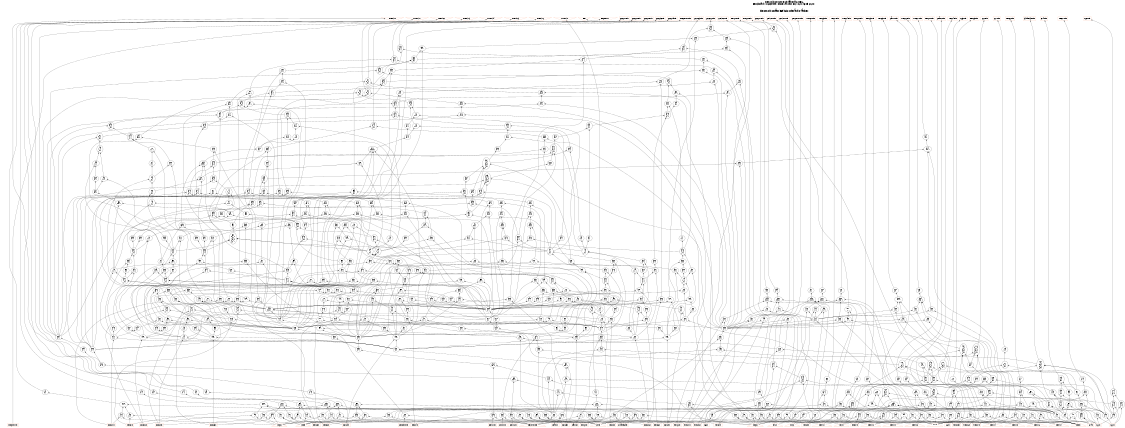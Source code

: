 # Network structure generated by ABC

digraph network {
size = "7.5,10";
center = true;
edge [dir = back];

{
  node [shape = plaintext];
  edge [style = invis];
  LevelTitle1 [label=""];
  LevelTitle2 [label=""];
  Level36 [label = ""];
  Level35 [label = ""];
  Level34 [label = ""];
  Level33 [label = ""];
  Level32 [label = ""];
  Level31 [label = ""];
  Level30 [label = ""];
  Level29 [label = ""];
  Level28 [label = ""];
  Level27 [label = ""];
  Level26 [label = ""];
  Level25 [label = ""];
  Level24 [label = ""];
  Level23 [label = ""];
  Level22 [label = ""];
  Level21 [label = ""];
  Level20 [label = ""];
  Level19 [label = ""];
  Level18 [label = ""];
  Level17 [label = ""];
  Level16 [label = ""];
  Level15 [label = ""];
  Level14 [label = ""];
  Level13 [label = ""];
  Level12 [label = ""];
  Level11 [label = ""];
  Level10 [label = ""];
  Level9 [label = ""];
  Level8 [label = ""];
  Level7 [label = ""];
  Level6 [label = ""];
  Level5 [label = ""];
  Level4 [label = ""];
  Level3 [label = ""];
  Level2 [label = ""];
  Level1 [label = ""];
  Level0 [label = ""];
  LevelTitle1 ->  LevelTitle2 ->  Level36 ->  Level35 ->  Level34 ->  Level33 ->  Level32 ->  Level31 ->  Level30 ->  Level29 ->  Level28 ->  Level27 ->  Level26 ->  Level25 ->  Level24 ->  Level23 ->  Level22 ->  Level21 ->  Level20 ->  Level19 ->  Level18 ->  Level17 ->  Level16 ->  Level15 ->  Level14 ->  Level13 ->  Level12 ->  Level11 ->  Level10 ->  Level9 ->  Level8 ->  Level7 ->  Level6 ->  Level5 ->  Level4 ->  Level3 ->  Level2 ->  Level1 ->  Level0;
}

{
  rank = same;
  LevelTitle1;
  title1 [shape=plaintext,
          fontsize=20,
          fontname = "Times-Roman",
          label="Network structure visualized by ABC\nBenchmark \"s1269.blif\". Time was Thu Oct  8 20:46:05 2020. "
         ];
}

{
  rank = same;
  LevelTitle2;
  title2 [shape=plaintext,
          fontsize=18,
          fontname = "Times-Roman",
          label="The network contains 569 logic nodes and 37 latches.\n"
         ];
}

{
  rank = same;
  Level36;
  Node19 [label = "outBUS_0", shape = invtriangle, color = coral, fillcolor = coral];
  Node20 [label = "outBUS_1", shape = invtriangle, color = coral, fillcolor = coral];
  Node21 [label = "outBUS_2", shape = invtriangle, color = coral, fillcolor = coral];
  Node22 [label = "outBUS_3", shape = invtriangle, color = coral, fillcolor = coral];
  Node23 [label = "outBUS_4", shape = invtriangle, color = coral, fillcolor = coral];
  Node24 [label = "outBUS_5", shape = invtriangle, color = coral, fillcolor = coral];
  Node25 [label = "outBUS_6", shape = invtriangle, color = coral, fillcolor = coral];
  Node26 [label = "outBUS_7", shape = invtriangle, color = coral, fillcolor = coral];
  Node27 [label = "RDY", shape = invtriangle, color = coral, fillcolor = coral];
  Node28 [label = "oLDALUout", shape = invtriangle, color = coral, fillcolor = coral];
  Node30 [label = "Acc_q_0L_in", shape = box, color = coral, fillcolor = coral];
  Node33 [label = "Acc_q_1L_in", shape = box, color = coral, fillcolor = coral];
  Node36 [label = "Acc_q_2L_in", shape = box, color = coral, fillcolor = coral];
  Node39 [label = "Acc_q_3L_in", shape = box, color = coral, fillcolor = coral];
  Node42 [label = "Acc_q_4L_in", shape = box, color = coral, fillcolor = coral];
  Node45 [label = "Acc_q_5L_in", shape = box, color = coral, fillcolor = coral];
  Node48 [label = "Acc_q_6L_in", shape = box, color = coral, fillcolor = coral];
  Node51 [label = "Acc_q_7L_in", shape = box, color = coral, fillcolor = coral];
  Node54 [label = "MQ_q_0L_in", shape = box, color = coral, fillcolor = coral];
  Node57 [label = "MQ_q_1L_in", shape = box, color = coral, fillcolor = coral];
  Node60 [label = "MQ_q_2L_in", shape = box, color = coral, fillcolor = coral];
  Node63 [label = "MQ_q_3L_in", shape = box, color = coral, fillcolor = coral];
  Node66 [label = "MQ_q_4L_in", shape = box, color = coral, fillcolor = coral];
  Node69 [label = "MQ_q_5L_in", shape = box, color = coral, fillcolor = coral];
  Node72 [label = "MQ_q_6L_in", shape = box, color = coral, fillcolor = coral];
  Node75 [label = "MQ_q_7L_in", shape = box, color = coral, fillcolor = coral];
  Node78 [label = "DR_q_0L_in", shape = box, color = coral, fillcolor = coral];
  Node81 [label = "DR_q_1L_in", shape = box, color = coral, fillcolor = coral];
  Node84 [label = "DR_q_2L_in", shape = box, color = coral, fillcolor = coral];
  Node87 [label = "DR_q_3L_in", shape = box, color = coral, fillcolor = coral];
  Node90 [label = "DR_q_4L_in", shape = box, color = coral, fillcolor = coral];
  Node93 [label = "DR_q_5L_in", shape = box, color = coral, fillcolor = coral];
  Node96 [label = "DR_q_6L_in", shape = box, color = coral, fillcolor = coral];
  Node99 [label = "DR_q_7L_in", shape = box, color = coral, fillcolor = coral];
  Node102 [label = "I679L_in", shape = box, color = coral, fillcolor = coral];
  Node105 [label = "I680L_in", shape = box, color = coral, fillcolor = coral];
  Node108 [label = "I681L_in", shape = box, color = coral, fillcolor = coral];
  Node111 [label = "I682L_in", shape = box, color = coral, fillcolor = coral];
  Node114 [label = "I683L_in", shape = box, color = coral, fillcolor = coral];
  Node117 [label = "qLDALUoutL_in", shape = box, color = coral, fillcolor = coral];
  Node120 [label = "oLDALUoutL_in", shape = box, color = coral, fillcolor = coral];
  Node123 [label = "qPass1L_in", shape = box, color = coral, fillcolor = coral];
  Node126 [label = "qPass2L_in", shape = box, color = coral, fillcolor = coral];
  Node129 [label = "qShiftRightL_in", shape = box, color = coral, fillcolor = coral];
  Node132 [label = "qINSo_0L_in", shape = box, color = coral, fillcolor = coral];
  Node135 [label = "qINSo_1L_in", shape = box, color = coral, fillcolor = coral];
  Node138 [label = "qINSo_2L_in", shape = box, color = coral, fillcolor = coral];
}

{
  rank = same;
  Level35;
  Node155 [label = "155\n0- 1\n-0 1", shape = ellipse];
  Node156 [label = "156\n0- 1\n-0 1", shape = ellipse];
}

{
  rank = same;
  Level34;
  Node705 [label = "705\n00 1", shape = ellipse];
  Node708 [label = "708\n00 1", shape = ellipse];
}

{
  rank = same;
  Level33;
  Node153 [label = "153\n0- 1\n-0 1", shape = ellipse];
  Node154 [label = "154\n0- 1\n-0 1", shape = ellipse];
  Node634 [label = "634\n11 1", shape = ellipse];
  Node635 [label = "635\n11 1", shape = ellipse];
}

{
  rank = same;
  Level32;
  Node152 [label = "152\n0- 1\n-0 1", shape = ellipse];
  Node633 [label = "633\n0- 1\n-0 1", shape = ellipse];
  Node701 [label = "701\n00 1", shape = ellipse];
  Node704 [label = "704\n00 1", shape = ellipse];
}

{
  rank = same;
  Level31;
  Node631 [label = "631\n11 1", shape = ellipse];
  Node632 [label = "632\n11 1", shape = ellipse];
  Node698 [label = "698\n0- 1\n-0 1", shape = ellipse];
  Node699 [label = "699\n00 1", shape = ellipse];
  Node702 [label = "702\n00 1", shape = ellipse];
}

{
  rank = same;
  Level30;
  Node151 [label = "151\n0- 1\n-0 1", shape = ellipse];
  Node628 [label = "628\n11 1", shape = ellipse];
  Node629 [label = "629\n11 1", shape = ellipse];
  Node630 [label = "630\n0- 1\n-0 1", shape = ellipse];
  Node654 [label = "654\n1- 1\n-1 1", shape = ellipse];
  Node703 [label = "703\n00 1", shape = ellipse];
  Node706 [label = "706\n00 1", shape = ellipse];
}

{
  rank = same;
  Level29;
  Node150 [label = "150\n0- 1\n-0 1", shape = ellipse];
  Node624 [label = "624\n11 1", shape = ellipse];
  Node625 [label = "625\n11 1", shape = ellipse];
  Node626 [label = "626\n11 1", shape = ellipse];
  Node627 [label = "627\n0- 1\n-0 1", shape = ellipse];
  Node695 [label = "695\n0- 1\n-0 1", shape = ellipse];
  Node696 [label = "696\n00 1", shape = ellipse];
  Node700 [label = "700\n00 1", shape = ellipse];
}

{
  rank = same;
  Level28;
  Node379 [label = "379\n0 1", shape = ellipse];
  Node620 [label = "620\n11 1", shape = ellipse];
  Node621 [label = "621\n11 1", shape = ellipse];
  Node622 [label = "622\n11 1", shape = ellipse];
  Node623 [label = "623\n0- 1\n-0 1", shape = ellipse];
  Node653 [label = "653\n1- 1\n-1 1", shape = ellipse];
  Node692 [label = "692\n0- 1\n-0 1", shape = ellipse];
  Node693 [label = "693\n00 1", shape = ellipse];
  Node697 [label = "697\n00 1", shape = ellipse];
}

{
  rank = same;
  Level27;
  Node378 [label = "378\n0- 1\n-0 1", shape = ellipse];
  Node616 [label = "616\n11 1", shape = ellipse];
  Node617 [label = "617\n11 1", shape = ellipse];
  Node618 [label = "618\n11 1", shape = ellipse];
  Node619 [label = "619\n0- 1\n-0 1", shape = ellipse];
  Node652 [label = "652\n1- 1\n-1 1", shape = ellipse];
  Node691 [label = "691\n0- 1\n-0 1", shape = ellipse];
}

{
  rank = same;
  Level26;
  Node149 [label = "149\n0- 1\n-0 1", shape = ellipse];
  Node377 [label = "377\n0 1", shape = ellipse];
  Node613 [label = "613\n11 1", shape = ellipse];
  Node614 [label = "614\n11 1", shape = ellipse];
  Node615 [label = "615\n0- 1\n-0 1", shape = ellipse];
  Node650 [label = "650\n1- 1\n-1 1", shape = ellipse];
  Node651 [label = "651\n1- 1\n-1 1", shape = ellipse];
  Node690 [label = "690\n0- 1\n-0 1", shape = ellipse];
}

{
  rank = same;
  Level25;
  Node164 [label = "164\n0 1", shape = ellipse];
  Node372 [label = "372\n0 1", shape = ellipse];
  Node373 [label = "373\n0 1", shape = ellipse];
  Node376 [label = "376\n0 1", shape = ellipse];
  Node611 [label = "611\n11 1", shape = ellipse];
  Node612 [label = "612\n11 1", shape = ellipse];
  Node649 [label = "649\n1- 1\n-1 1", shape = ellipse];
  Node687 [label = "687\n0- 1\n-0 1", shape = ellipse];
  Node688 [label = "688\n00 1", shape = ellipse];
  Node694 [label = "694\n00 1", shape = ellipse];
}

{
  rank = same;
  Level24;
  Node368 [label = "368\n0 1", shape = ellipse];
  Node370 [label = "370\n0 1", shape = ellipse];
  Node371 [label = "371\n0000 1", shape = ellipse];
  Node374 [label = "374\n000 1", shape = ellipse];
  Node375 [label = "375\n0-- 1\n-0- 1\n--0 1", shape = ellipse];
  Node607 [label = "607\n11 1", shape = ellipse];
  Node608 [label = "608\n11 1", shape = ellipse];
  Node609 [label = "609\n11 1", shape = ellipse];
  Node610 [label = "610\n11 1", shape = ellipse];
  Node648 [label = "648\n1- 1\n-1 1", shape = ellipse];
  Node689 [label = "689\n00 1", shape = ellipse];
}

{
  rank = same;
  Level23;
  Node364 [label = "364\n0 1", shape = ellipse];
  Node366 [label = "366\n0 1", shape = ellipse];
  Node367 [label = "367\n0--- 1\n-0-- 1\n--0- 1\n---0 1", shape = ellipse];
  Node369 [label = "369\n000 1", shape = ellipse];
  Node599 [label = "599\n11 1", shape = ellipse];
  Node600 [label = "600\n11 1", shape = ellipse];
  Node602 [label = "602\n11 1", shape = ellipse];
  Node604 [label = "604\n11 1", shape = ellipse];
  Node605 [label = "605\n11 1", shape = ellipse];
  Node606 [label = "606\n0- 1\n-0 1", shape = ellipse];
}

{
  rank = same;
  Level22;
  Node360 [label = "360\n0 1", shape = ellipse];
  Node362 [label = "362\n0 1", shape = ellipse];
  Node363 [label = "363\n0- 1\n-0 1", shape = ellipse];
  Node365 [label = "365\n0--- 1\n-0-- 1\n--0- 1\n---0 1", shape = ellipse];
  Node598 [label = "598\n11 1", shape = ellipse];
  Node601 [label = "601\n00 1", shape = ellipse];
  Node603 [label = "603\n0- 1\n-0 1", shape = ellipse];
  Node686 [label = "686\n0- 1\n-0 1", shape = ellipse];
}

{
  rank = same;
  Level21;
  Node357 [label = "357\n0 1", shape = ellipse];
  Node359 [label = "359\n0 1", shape = ellipse];
  Node361 [label = "361\n0- 1\n-0 1", shape = ellipse];
  Node647 [label = "647\n1- 1\n-1 1", shape = ellipse];
  Node668 [label = "668\n0- 1\n-0 1", shape = ellipse];
  Node670 [label = "670\n0- 1\n-0 1", shape = ellipse];
  Node672 [label = "672\n0- 1\n-0 1", shape = ellipse];
  Node674 [label = "674\n0- 1\n-0 1", shape = ellipse];
  Node675 [label = "675\n0- 1\n-0 1", shape = ellipse];
  Node677 [label = "677\n0- 1\n-0 1", shape = ellipse];
  Node679 [label = "679\n0- 1\n-0 1", shape = ellipse];
  Node681 [label = "681\n0- 1\n-0 1", shape = ellipse];
  Node683 [label = "683\n0- 1\n-0 1", shape = ellipse];
  Node685 [label = "685\n0- 1\n-0 1", shape = ellipse];
}

{
  rank = same;
  Level20;
  Node355 [label = "355\n0 1", shape = ellipse];
  Node356 [label = "356\n00 1", shape = ellipse];
  Node358 [label = "358\n0- 1\n-0 1", shape = ellipse];
  Node597 [label = "597\n11 1", shape = ellipse];
  Node646 [label = "646\n1- 1\n-1 1", shape = ellipse];
  Node666 [label = "666\n0- 1\n-0 1", shape = ellipse];
  Node667 [label = "667\n0- 1\n-0 1", shape = ellipse];
  Node669 [label = "669\n00 1", shape = ellipse];
  Node671 [label = "671\n00 1", shape = ellipse];
  Node673 [label = "673\n00 1", shape = ellipse];
  Node676 [label = "676\n00 1", shape = ellipse];
  Node678 [label = "678\n00 1", shape = ellipse];
  Node680 [label = "680\n00 1", shape = ellipse];
  Node682 [label = "682\n00 1", shape = ellipse];
  Node684 [label = "684\n00 1", shape = ellipse];
}

{
  rank = same;
  Level19;
  Node353 [label = "353\n0 1", shape = ellipse];
  Node354 [label = "354\n0- 1\n-0 1", shape = ellipse];
  Node580 [label = "580\n11 1", shape = ellipse];
  Node582 [label = "582\n11 1", shape = ellipse];
  Node584 [label = "584\n11 1", shape = ellipse];
  Node586 [label = "586\n11 1", shape = ellipse];
  Node588 [label = "588\n11 1", shape = ellipse];
  Node590 [label = "590\n11 1", shape = ellipse];
  Node592 [label = "592\n11 1", shape = ellipse];
  Node594 [label = "594\n11 1", shape = ellipse];
  Node596 [label = "596\n11 1", shape = ellipse];
  Node644 [label = "644\n1- 1\n-1 1", shape = ellipse];
  Node645 [label = "645\n00 1", shape = ellipse];
  Node664 [label = "664\n0- 1\n-0 1", shape = ellipse];
  Node665 [label = "665\n0- 1\n-0 1", shape = ellipse];
}

{
  rank = same;
  Level18;
  Node349 [label = "349\n0 1", shape = ellipse];
  Node351 [label = "351\n0 1", shape = ellipse];
  Node352 [label = "352\n0- 1\n-0 1", shape = ellipse];
  Node578 [label = "578\n11 1", shape = ellipse];
  Node579 [label = "579\n11 1", shape = ellipse];
  Node581 [label = "581\n00 1", shape = ellipse];
  Node583 [label = "583\n00 1", shape = ellipse];
  Node585 [label = "585\n00 1", shape = ellipse];
  Node587 [label = "587\n00 1", shape = ellipse];
  Node589 [label = "589\n00 1", shape = ellipse];
  Node591 [label = "591\n00 1", shape = ellipse];
  Node593 [label = "593\n00 1", shape = ellipse];
  Node595 [label = "595\n00 1", shape = ellipse];
  Node663 [label = "663\n00 1", shape = ellipse];
}

{
  rank = same;
  Level17;
  Node330 [label = "330\n0 1", shape = ellipse];
  Node332 [label = "332\n0 1", shape = ellipse];
  Node333 [label = "333\n0 1", shape = ellipse];
  Node335 [label = "335\n0 1", shape = ellipse];
  Node337 [label = "337\n0 1", shape = ellipse];
  Node338 [label = "338\n0 1", shape = ellipse];
  Node340 [label = "340\n0 1", shape = ellipse];
  Node342 [label = "342\n0 1", shape = ellipse];
  Node344 [label = "344\n0 1", shape = ellipse];
  Node345 [label = "345\n0 1", shape = ellipse];
  Node347 [label = "347\n0 1", shape = ellipse];
  Node348 [label = "348\n0- 1\n-0 1", shape = ellipse];
  Node350 [label = "350\n0--- 1\n-0-- 1\n--0- 1\n---0 1", shape = ellipse];
  Node568 [label = "568\n11 1", shape = ellipse];
  Node569 [label = "569\n11 1", shape = ellipse];
  Node570 [label = "570\n11 1", shape = ellipse];
  Node571 [label = "571\n11 1", shape = ellipse];
  Node572 [label = "572\n11 1", shape = ellipse];
  Node573 [label = "573\n11 1", shape = ellipse];
  Node574 [label = "574\n11 1", shape = ellipse];
  Node575 [label = "575\n11 1", shape = ellipse];
  Node576 [label = "576\n11 1", shape = ellipse];
  Node577 [label = "577\n0- 1\n-0 1", shape = ellipse];
  Node662 [label = "662\n0- 1\n-0 1", shape = ellipse];
}

{
  rank = same;
  Level16;
  Node329 [label = "329\n1- 1\n-1 1", shape = ellipse];
  Node331 [label = "331\n1- 1\n-1 1", shape = ellipse];
  Node334 [label = "334\n1- 1\n-1 1", shape = ellipse];
  Node336 [label = "336\n1- 1\n-1 1", shape = ellipse];
  Node339 [label = "339\n1- 1\n-1 1", shape = ellipse];
  Node341 [label = "341\n1- 1\n-1 1", shape = ellipse];
  Node343 [label = "343\n1- 1\n-1 1", shape = ellipse];
  Node346 [label = "346\n1- 1\n-1 1", shape = ellipse];
}

{
  rank = same;
  Level15;
  Node322 [label = "322\n0 1", shape = ellipse];
  Node324 [label = "324\n0 1", shape = ellipse];
  Node326 [label = "326\n0 1", shape = ellipse];
  Node328 [label = "328\n0 1", shape = ellipse];
  Node552 [label = "552\n11 1", shape = ellipse];
  Node553 [label = "553\n11 1", shape = ellipse];
  Node554 [label = "554\n11 1", shape = ellipse];
  Node555 [label = "555\n11 1", shape = ellipse];
  Node556 [label = "556\n11 1", shape = ellipse];
  Node557 [label = "557\n11 1", shape = ellipse];
  Node558 [label = "558\n11 1", shape = ellipse];
  Node559 [label = "559\n11 1", shape = ellipse];
  Node560 [label = "560\n11 1", shape = ellipse];
  Node561 [label = "561\n11 1", shape = ellipse];
  Node562 [label = "562\n11 1", shape = ellipse];
  Node563 [label = "563\n11 1", shape = ellipse];
  Node564 [label = "564\n11 1", shape = ellipse];
  Node565 [label = "565\n11 1", shape = ellipse];
  Node566 [label = "566\n11 1", shape = ellipse];
  Node567 [label = "567\n11 1", shape = ellipse];
}

{
  rank = same;
  Level14;
  Node306 [label = "306\n0 1", shape = ellipse];
  Node308 [label = "308\n0 1", shape = ellipse];
  Node310 [label = "310\n0 1", shape = ellipse];
  Node312 [label = "312\n0 1", shape = ellipse];
  Node314 [label = "314\n0 1", shape = ellipse];
  Node316 [label = "316\n0 1", shape = ellipse];
  Node318 [label = "318\n0 1", shape = ellipse];
  Node320 [label = "320\n0 1", shape = ellipse];
  Node321 [label = "321\n11 1", shape = ellipse];
  Node323 [label = "323\n11 1", shape = ellipse];
  Node325 [label = "325\n11 1", shape = ellipse];
  Node327 [label = "327\n11 1", shape = ellipse];
  Node540 [label = "540\n11 1", shape = ellipse];
  Node541 [label = "541\n11 1", shape = ellipse];
  Node542 [label = "542\n11 1", shape = ellipse];
  Node543 [label = "543\n11 1", shape = ellipse];
  Node544 [label = "544\n11 1", shape = ellipse];
  Node545 [label = "545\n11 1", shape = ellipse];
  Node546 [label = "546\n11 1", shape = ellipse];
  Node547 [label = "547\n11 1", shape = ellipse];
  Node548 [label = "548\n11 1", shape = ellipse];
  Node549 [label = "549\n11 1", shape = ellipse];
  Node550 [label = "550\n11 1", shape = ellipse];
  Node551 [label = "551\n11 1", shape = ellipse];
}

{
  rank = same;
  Level13;
  Node305 [label = "305\n1- 1\n-1 1", shape = ellipse];
  Node307 [label = "307\n1- 1\n-1 1", shape = ellipse];
  Node309 [label = "309\n1- 1\n-1 1", shape = ellipse];
  Node311 [label = "311\n1- 1\n-1 1", shape = ellipse];
  Node313 [label = "313\n1- 1\n-1 1", shape = ellipse];
  Node315 [label = "315\n1- 1\n-1 1", shape = ellipse];
  Node317 [label = "317\n1- 1\n-1 1", shape = ellipse];
  Node319 [label = "319\n1- 1\n-1 1", shape = ellipse];
  Node525 [label = "525\n11 1", shape = ellipse];
  Node527 [label = "527\n11 1", shape = ellipse];
  Node529 [label = "529\n11 1", shape = ellipse];
  Node531 [label = "531\n11 1", shape = ellipse];
  Node533 [label = "533\n11 1", shape = ellipse];
  Node535 [label = "535\n11 1", shape = ellipse];
  Node537 [label = "537\n11 1", shape = ellipse];
  Node539 [label = "539\n11 1", shape = ellipse];
}

{
  rank = same;
  Level12;
  Node157 [label = "157\n0 1", shape = ellipse];
  Node158 [label = "158\n0 1", shape = ellipse];
  Node159 [label = "159\n0 1", shape = ellipse];
  Node160 [label = "160\n0 1", shape = ellipse];
  Node161 [label = "161\n0 1", shape = ellipse];
  Node162 [label = "162\n0 1", shape = ellipse];
  Node163 [label = "163\n0 1", shape = ellipse];
  Node516 [label = "516\n11 1", shape = ellipse];
  Node517 [label = "517\n11 1", shape = ellipse];
  Node518 [label = "518\n11 1", shape = ellipse];
  Node519 [label = "519\n11 1", shape = ellipse];
  Node520 [label = "520\n11 1", shape = ellipse];
  Node521 [label = "521\n11 1", shape = ellipse];
  Node522 [label = "522\n11 1", shape = ellipse];
  Node523 [label = "523\n11 1", shape = ellipse];
  Node524 [label = "524\n00 1", shape = ellipse];
  Node526 [label = "526\n00 1", shape = ellipse];
  Node528 [label = "528\n00 1", shape = ellipse];
  Node530 [label = "530\n00 1", shape = ellipse];
  Node532 [label = "532\n00 1", shape = ellipse];
  Node534 [label = "534\n00 1", shape = ellipse];
  Node536 [label = "536\n00 1", shape = ellipse];
  Node538 [label = "538\n00 1", shape = ellipse];
}

{
  rank = same;
  Level11;
  Node290 [label = "290\n0 1", shape = ellipse];
  Node291 [label = "291\n0 1", shape = ellipse];
  Node292 [label = "292\n0 1", shape = ellipse];
  Node293 [label = "293\n0 1", shape = ellipse];
  Node294 [label = "294\n0 1", shape = ellipse];
  Node295 [label = "295\n0 1", shape = ellipse];
  Node296 [label = "296\n0 1", shape = ellipse];
  Node297 [label = "297\n0 1", shape = ellipse];
  Node298 [label = "298\n000 1", shape = ellipse];
  Node299 [label = "299\n000 1", shape = ellipse];
  Node300 [label = "300\n000 1", shape = ellipse];
  Node301 [label = "301\n000 1", shape = ellipse];
  Node302 [label = "302\n000 1", shape = ellipse];
  Node303 [label = "303\n000 1", shape = ellipse];
  Node304 [label = "304\n000 1", shape = ellipse];
  Node484 [label = "484\n11 1", shape = ellipse];
  Node486 [label = "486\n11 1", shape = ellipse];
  Node488 [label = "488\n11 1", shape = ellipse];
  Node490 [label = "490\n11 1", shape = ellipse];
  Node492 [label = "492\n11 1", shape = ellipse];
  Node494 [label = "494\n11 1", shape = ellipse];
  Node496 [label = "496\n11 1", shape = ellipse];
  Node498 [label = "498\n11 1", shape = ellipse];
  Node500 [label = "500\n11 1", shape = ellipse];
  Node501 [label = "501\n11 1", shape = ellipse];
  Node502 [label = "502\n11 1", shape = ellipse];
  Node503 [label = "503\n11 1", shape = ellipse];
  Node504 [label = "504\n11 1", shape = ellipse];
  Node505 [label = "505\n11 1", shape = ellipse];
  Node506 [label = "506\n11 1", shape = ellipse];
  Node507 [label = "507\n11 1", shape = ellipse];
  Node508 [label = "508\n11 1", shape = ellipse];
  Node509 [label = "509\n11 1", shape = ellipse];
  Node510 [label = "510\n11 1", shape = ellipse];
  Node511 [label = "511\n11 1", shape = ellipse];
  Node512 [label = "512\n11 1", shape = ellipse];
  Node513 [label = "513\n11 1", shape = ellipse];
  Node514 [label = "514\n11 1", shape = ellipse];
  Node515 [label = "515\n11 1", shape = ellipse];
}

{
  rank = same;
  Level10;
  Node274 [label = "274\n0 1", shape = ellipse];
  Node276 [label = "276\n0 1", shape = ellipse];
  Node278 [label = "278\n0 1", shape = ellipse];
  Node280 [label = "280\n0 1", shape = ellipse];
  Node282 [label = "282\n0 1", shape = ellipse];
  Node284 [label = "284\n0 1", shape = ellipse];
  Node286 [label = "286\n0 1", shape = ellipse];
  Node288 [label = "288\n0 1", shape = ellipse];
  Node289 [label = "289\n0 1", shape = ellipse];
  Node475 [label = "475\n11 1", shape = ellipse];
  Node476 [label = "476\n11 1", shape = ellipse];
  Node477 [label = "477\n11 1", shape = ellipse];
  Node478 [label = "478\n11 1", shape = ellipse];
  Node479 [label = "479\n11 1", shape = ellipse];
  Node480 [label = "480\n11 1", shape = ellipse];
  Node481 [label = "481\n11 1", shape = ellipse];
  Node482 [label = "482\n11 1", shape = ellipse];
  Node483 [label = "483\n1- 1\n-1 1", shape = ellipse];
  Node485 [label = "485\n1- 1\n-1 1", shape = ellipse];
  Node487 [label = "487\n1- 1\n-1 1", shape = ellipse];
  Node489 [label = "489\n1- 1\n-1 1", shape = ellipse];
  Node491 [label = "491\n1- 1\n-1 1", shape = ellipse];
  Node493 [label = "493\n1- 1\n-1 1", shape = ellipse];
  Node495 [label = "495\n1- 1\n-1 1", shape = ellipse];
  Node497 [label = "497\n1- 1\n-1 1", shape = ellipse];
  Node499 [label = "499\n000 1", shape = ellipse];
  Node707 [label = "707\n00 1", shape = ellipse];
}

{
  rank = same;
  Level9;
  Node179 [label = "179\n0 1", shape = ellipse];
  Node270 [label = "270\n0 1", shape = ellipse];
  Node271 [label = "271\n0 1", shape = ellipse];
  Node272 [label = "272\n0 1", shape = ellipse];
  Node273 [label = "273\n11 1", shape = ellipse];
  Node275 [label = "275\n11 1", shape = ellipse];
  Node277 [label = "277\n11 1", shape = ellipse];
  Node279 [label = "279\n11 1", shape = ellipse];
  Node281 [label = "281\n11 1", shape = ellipse];
  Node283 [label = "283\n11 1", shape = ellipse];
  Node285 [label = "285\n11 1", shape = ellipse];
  Node287 [label = "287\n11 1", shape = ellipse];
  Node458 [label = "458\n11 1", shape = ellipse];
  Node459 [label = "459\n11 1", shape = ellipse];
  Node460 [label = "460\n11 1", shape = ellipse];
  Node461 [label = "461\n11 1", shape = ellipse];
  Node462 [label = "462\n11 1", shape = ellipse];
  Node463 [label = "463\n11 1", shape = ellipse];
  Node464 [label = "464\n11 1", shape = ellipse];
  Node465 [label = "465\n11 1", shape = ellipse];
  Node466 [label = "466\n11 1", shape = ellipse];
  Node467 [label = "467\n11 1", shape = ellipse];
  Node468 [label = "468\n11 1", shape = ellipse];
  Node469 [label = "469\n11 1", shape = ellipse];
  Node470 [label = "470\n11 1", shape = ellipse];
  Node471 [label = "471\n11 1", shape = ellipse];
  Node472 [label = "472\n11 1", shape = ellipse];
  Node473 [label = "473\n11 1", shape = ellipse];
  Node474 [label = "474\n00 1", shape = ellipse];
}

{
  rank = same;
  Level8;
  Node238 [label = "238\n0 1", shape = ellipse];
  Node240 [label = "240\n0 1", shape = ellipse];
  Node242 [label = "242\n0 1", shape = ellipse];
  Node243 [label = "243\n0 1", shape = ellipse];
  Node245 [label = "245\n0 1", shape = ellipse];
  Node246 [label = "246\n0 1", shape = ellipse];
  Node248 [label = "248\n0 1", shape = ellipse];
  Node249 [label = "249\n0 1", shape = ellipse];
  Node251 [label = "251\n0 1", shape = ellipse];
  Node252 [label = "252\n0 1", shape = ellipse];
  Node254 [label = "254\n0 1", shape = ellipse];
  Node255 [label = "255\n0 1", shape = ellipse];
  Node257 [label = "257\n0 1", shape = ellipse];
  Node258 [label = "258\n0 1", shape = ellipse];
  Node260 [label = "260\n0 1", shape = ellipse];
  Node261 [label = "261\n0 1", shape = ellipse];
  Node263 [label = "263\n0 1", shape = ellipse];
  Node264 [label = "264\n0 1", shape = ellipse];
  Node266 [label = "266\n0 1", shape = ellipse];
  Node267 [label = "267\n0 1", shape = ellipse];
  Node268 [label = "268\n0 1", shape = ellipse];
  Node269 [label = "269\n00 1", shape = ellipse];
}

{
  rank = same;
  Level7;
  Node234 [label = "234\n0 1", shape = ellipse];
  Node235 [label = "235\n0 1", shape = ellipse];
  Node236 [label = "236\n0 1", shape = ellipse];
  Node237 [label = "237\n00 1", shape = ellipse];
  Node239 [label = "239\n00 1", shape = ellipse];
  Node241 [label = "241\n00 1", shape = ellipse];
  Node244 [label = "244\n11 1", shape = ellipse];
  Node247 [label = "247\n11 1", shape = ellipse];
  Node250 [label = "250\n11 1", shape = ellipse];
  Node253 [label = "253\n11 1", shape = ellipse];
  Node256 [label = "256\n11 1", shape = ellipse];
  Node259 [label = "259\n11 1", shape = ellipse];
  Node262 [label = "262\n11 1", shape = ellipse];
  Node265 [label = "265\n11 1", shape = ellipse];
  Node456 [label = "456\n11 1", shape = ellipse];
}

{
  rank = same;
  Level6;
  Node175 [label = "175\n0 1", shape = ellipse];
  Node176 [label = "176\n0--- 1\n-0-- 1\n--0- 1\n---0 1", shape = ellipse];
  Node178 [label = "178\n00 1", shape = ellipse];
  Node228 [label = "228\n0 1", shape = ellipse];
  Node229 [label = "229\n0 1", shape = ellipse];
  Node231 [label = "231\n0 1", shape = ellipse];
  Node233 [label = "233\n0 1", shape = ellipse];
  Node453 [label = "453\n11 1", shape = ellipse];
  Node454 [label = "454\n11 1", shape = ellipse];
  Node455 [label = "455\n11 1", shape = ellipse];
  Node457 [label = "457\n0--- 1\n-0-- 1\n--0- 1\n---0 1", shape = ellipse];
}

{
  rank = same;
  Level5;
  Node148 [label = "148\n0-- 1\n-0- 1\n--0 1", shape = ellipse];
  Node177 [label = "177\n0-- 1\n-0- 1\n--0 1", shape = ellipse];
  Node181 [label = "181\n0-- 1\n-0- 1\n--0 1", shape = ellipse];
  Node182 [label = "182\n0--- 1\n-0-- 1\n--0- 1\n---0 1", shape = ellipse];
  Node184 [label = "184\n0- 1\n-0 1", shape = ellipse];
  Node224 [label = "224\n0 1", shape = ellipse];
  Node226 [label = "226\n0 1", shape = ellipse];
  Node227 [label = "227\n0- 1\n-0 1", shape = ellipse];
  Node230 [label = "230\n00 1", shape = ellipse];
  Node232 [label = "232\n00 1", shape = ellipse];
  Node452 [label = "452\n11 1", shape = ellipse];
}

{
  rank = same;
  Level4;
  Node165 [label = "165\n0 1", shape = ellipse];
  Node166 [label = "166\n0 1", shape = ellipse];
  Node167 [label = "167\n0 1", shape = ellipse];
  Node168 [label = "168\n0 1", shape = ellipse];
  Node169 [label = "169\n0 1", shape = ellipse];
  Node170 [label = "170\n0 1", shape = ellipse];
  Node171 [label = "171\n0 1", shape = ellipse];
  Node172 [label = "172\n0 1", shape = ellipse];
  Node173 [label = "173\n0- 1\n-0 1", shape = ellipse];
  Node222 [label = "222\n0 1", shape = ellipse];
  Node223 [label = "223\n00 1", shape = ellipse];
  Node225 [label = "225\n00 1", shape = ellipse];
  Node448 [label = "448\n11 1", shape = ellipse];
  Node449 [label = "449\n11 1", shape = ellipse];
  Node450 [label = "450\n0- 1\n-0 1", shape = ellipse];
  Node451 [label = "451\n0- 1\n-0 1", shape = ellipse];
  Node642 [label = "642\n1- 1\n-1 1", shape = ellipse];
  Node643 [label = "643\n1-- 1\n-1- 1\n--1 1", shape = ellipse];
  Node660 [label = "660\n0- 1\n-0 1", shape = ellipse];
}

{
  rank = same;
  Level3;
  Node140 [label = "140\n0 1", shape = ellipse];
  Node141 [label = "141\n0 1", shape = ellipse];
  Node142 [label = "142\n0 1", shape = ellipse];
  Node143 [label = "143\n0 1", shape = ellipse];
  Node144 [label = "144\n0 1", shape = ellipse];
  Node145 [label = "145\n0 1", shape = ellipse];
  Node146 [label = "146\n0 1", shape = ellipse];
  Node147 [label = "147\n0 1", shape = ellipse];
  Node174 [label = "174\n0- 1\n-0 1", shape = ellipse];
  Node180 [label = "180\n0-- 1\n-0- 1\n--0 1", shape = ellipse];
  Node183 [label = "183\n0 1", shape = ellipse];
  Node205 [label = "205\n0 1", shape = ellipse];
  Node207 [label = "207\n0 1", shape = ellipse];
  Node213 [label = "213\n00 1", shape = ellipse];
  Node214 [label = "214\n00 1", shape = ellipse];
  Node215 [label = "215\n00 1", shape = ellipse];
  Node216 [label = "216\n00 1", shape = ellipse];
  Node217 [label = "217\n00 1", shape = ellipse];
  Node218 [label = "218\n00 1", shape = ellipse];
  Node219 [label = "219\n00 1", shape = ellipse];
  Node220 [label = "220\n00 1", shape = ellipse];
  Node221 [label = "221\n00 1", shape = ellipse];
  Node446 [label = "446\n11 1", shape = ellipse];
  Node447 [label = "447\n11 1", shape = ellipse];
  Node639 [label = "639\n1- 1\n-1 1", shape = ellipse];
  Node640 [label = "640\n1- 1\n-1 1", shape = ellipse];
  Node657 [label = "657\n0- 1\n-0 1", shape = ellipse];
  Node658 [label = "658\n0-- 1\n-0- 1\n--0 1", shape = ellipse];
  Node661 [label = "661\n00 1", shape = ellipse];
}

{
  rank = same;
  Level2;
  Node185 [label = "185\n0- 1\n-0 1", shape = ellipse];
  Node197 [label = "197\n0 1", shape = ellipse];
  Node199 [label = "199\n0 1", shape = ellipse];
  Node200 [label = "200\n000 1", shape = ellipse];
  Node201 [label = "201\n000 1", shape = ellipse];
  Node202 [label = "202\n000 1", shape = ellipse];
  Node203 [label = "203\n000 1", shape = ellipse];
  Node204 [label = "204\n00 1", shape = ellipse];
  Node206 [label = "206\n00 1", shape = ellipse];
  Node208 [label = "208\n000 1", shape = ellipse];
  Node209 [label = "209\n000 1", shape = ellipse];
  Node210 [label = "210\n00 1", shape = ellipse];
  Node211 [label = "211\n000 1", shape = ellipse];
  Node212 [label = "212\n000 1", shape = ellipse];
  Node436 [label = "436\n11 1", shape = ellipse];
  Node437 [label = "437\n11 1", shape = ellipse];
  Node438 [label = "438\n11 1", shape = ellipse];
  Node439 [label = "439\n11 1", shape = ellipse];
  Node440 [label = "440\n11 1", shape = ellipse];
  Node441 [label = "441\n11 1", shape = ellipse];
  Node442 [label = "442\n11 1", shape = ellipse];
  Node443 [label = "443\n11 1", shape = ellipse];
  Node444 [label = "444\n0- 1\n-0 1", shape = ellipse];
  Node445 [label = "445\n0- 1\n-0 1", shape = ellipse];
  Node637 [label = "637\n1- 1\n-1 1", shape = ellipse];
  Node638 [label = "638\n1- 1\n-1 1", shape = ellipse];
  Node641 [label = "641\n0- 1\n-0 1", shape = ellipse];
  Node656 [label = "656\n0- 1\n-0 1", shape = ellipse];
  Node659 [label = "659\n0000 1", shape = ellipse];
}

{
  rank = same;
  Level1;
  Node186 [label = "186\n0 1", shape = ellipse];
  Node187 [label = "187\n0 1", shape = ellipse];
  Node188 [label = "188\n0 1", shape = ellipse];
  Node189 [label = "189\n0 1", shape = ellipse];
  Node190 [label = "190\n0 1", shape = ellipse];
  Node191 [label = "191\n0 1", shape = ellipse];
  Node192 [label = "192\n0 1", shape = ellipse];
  Node193 [label = "193\n0 1", shape = ellipse];
  Node194 [label = "194\n0 1", shape = ellipse];
  Node195 [label = "195\n0 1", shape = ellipse];
  Node196 [label = "196\n0- 1\n-0 1", shape = ellipse];
  Node198 [label = "198\n0- 1\n-0 1", shape = ellipse];
  Node380 [label = "380\n11 1", shape = ellipse];
  Node381 [label = "381\n11 1", shape = ellipse];
  Node382 [label = "382\n11 1", shape = ellipse];
  Node383 [label = "383\n11 1", shape = ellipse];
  Node384 [label = "384\n11 1", shape = ellipse];
  Node385 [label = "385\n11 1", shape = ellipse];
  Node386 [label = "386\n11 1", shape = ellipse];
  Node387 [label = "387\n11 1", shape = ellipse];
  Node388 [label = "388\n11 1", shape = ellipse];
  Node389 [label = "389\n11 1", shape = ellipse];
  Node390 [label = "390\n11 1", shape = ellipse];
  Node391 [label = "391\n11 1", shape = ellipse];
  Node392 [label = "392\n11 1", shape = ellipse];
  Node393 [label = "393\n11 1", shape = ellipse];
  Node394 [label = "394\n11 1", shape = ellipse];
  Node395 [label = "395\n11 1", shape = ellipse];
  Node396 [label = "396\n11 1", shape = ellipse];
  Node397 [label = "397\n11 1", shape = ellipse];
  Node398 [label = "398\n11 1", shape = ellipse];
  Node399 [label = "399\n11 1", shape = ellipse];
  Node400 [label = "400\n11 1", shape = ellipse];
  Node401 [label = "401\n11 1", shape = ellipse];
  Node402 [label = "402\n11 1", shape = ellipse];
  Node403 [label = "403\n11 1", shape = ellipse];
  Node404 [label = "404\n11 1", shape = ellipse];
  Node405 [label = "405\n11 1", shape = ellipse];
  Node406 [label = "406\n11 1", shape = ellipse];
  Node407 [label = "407\n11 1", shape = ellipse];
  Node408 [label = "408\n11 1", shape = ellipse];
  Node409 [label = "409\n11 1", shape = ellipse];
  Node410 [label = "410\n11 1", shape = ellipse];
  Node411 [label = "411\n11 1", shape = ellipse];
  Node412 [label = "412\n11 1", shape = ellipse];
  Node413 [label = "413\n11 1", shape = ellipse];
  Node414 [label = "414\n11 1", shape = ellipse];
  Node415 [label = "415\n11 1", shape = ellipse];
  Node416 [label = "416\n11 1", shape = ellipse];
  Node417 [label = "417\n11 1", shape = ellipse];
  Node418 [label = "418\n11 1", shape = ellipse];
  Node419 [label = "419\n11 1", shape = ellipse];
  Node420 [label = "420\n11 1", shape = ellipse];
  Node421 [label = "421\n11 1", shape = ellipse];
  Node422 [label = "422\n11 1", shape = ellipse];
  Node423 [label = "423\n11 1", shape = ellipse];
  Node424 [label = "424\n11 1", shape = ellipse];
  Node425 [label = "425\n11 1", shape = ellipse];
  Node426 [label = "426\n11 1", shape = ellipse];
  Node427 [label = "427\n11 1", shape = ellipse];
  Node428 [label = "428\n11 1", shape = ellipse];
  Node429 [label = "429\n11 1", shape = ellipse];
  Node430 [label = "430\n11 1", shape = ellipse];
  Node431 [label = "431\n11 1", shape = ellipse];
  Node432 [label = "432\n11 1", shape = ellipse];
  Node433 [label = "433\n11 1", shape = ellipse];
  Node434 [label = "434\n11 1", shape = ellipse];
  Node435 [label = "435\n11 1", shape = ellipse];
  Node636 [label = "636\n1- 1\n-1 1", shape = ellipse];
  Node655 [label = "655\n0- 1\n-0 1", shape = ellipse];
}

{
  rank = same;
  Level0;
  Node1 [label = "INS_2", shape = triangle, color = coral, fillcolor = coral];
  Node2 [label = "INS_1", shape = triangle, color = coral, fillcolor = coral];
  Node3 [label = "INS_0", shape = triangle, color = coral, fillcolor = coral];
  Node4 [label = "LDAcc", shape = triangle, color = coral, fillcolor = coral];
  Node5 [label = "LDMQ", shape = triangle, color = coral, fillcolor = coral];
  Node6 [label = "LDDR", shape = triangle, color = coral, fillcolor = coral];
  Node7 [label = "STAcc", shape = triangle, color = coral, fillcolor = coral];
  Node8 [label = "STMQ", shape = triangle, color = coral, fillcolor = coral];
  Node9 [label = "STDR", shape = triangle, color = coral, fillcolor = coral];
  Node10 [label = "TESTMODE", shape = triangle, color = coral, fillcolor = coral];
  Node11 [label = "inBUS_7", shape = triangle, color = coral, fillcolor = coral];
  Node12 [label = "inBUS_6", shape = triangle, color = coral, fillcolor = coral];
  Node13 [label = "inBUS_5", shape = triangle, color = coral, fillcolor = coral];
  Node14 [label = "inBUS_4", shape = triangle, color = coral, fillcolor = coral];
  Node15 [label = "inBUS_3", shape = triangle, color = coral, fillcolor = coral];
  Node16 [label = "inBUS_2", shape = triangle, color = coral, fillcolor = coral];
  Node17 [label = "inBUS_1", shape = triangle, color = coral, fillcolor = coral];
  Node18 [label = "inBUS_0", shape = triangle, color = coral, fillcolor = coral];
  Node31 [label = "Acc_q_0L", shape = box, color = coral, fillcolor = coral];
  Node34 [label = "Acc_q_1L", shape = box, color = coral, fillcolor = coral];
  Node37 [label = "Acc_q_2L", shape = box, color = coral, fillcolor = coral];
  Node40 [label = "Acc_q_3L", shape = box, color = coral, fillcolor = coral];
  Node43 [label = "Acc_q_4L", shape = box, color = coral, fillcolor = coral];
  Node46 [label = "Acc_q_5L", shape = box, color = coral, fillcolor = coral];
  Node49 [label = "Acc_q_6L", shape = box, color = coral, fillcolor = coral];
  Node52 [label = "Acc_q_7L", shape = box, color = coral, fillcolor = coral];
  Node55 [label = "MQ_q_0L", shape = box, color = coral, fillcolor = coral];
  Node58 [label = "MQ_q_1L", shape = box, color = coral, fillcolor = coral];
  Node61 [label = "MQ_q_2L", shape = box, color = coral, fillcolor = coral];
  Node64 [label = "MQ_q_3L", shape = box, color = coral, fillcolor = coral];
  Node67 [label = "MQ_q_4L", shape = box, color = coral, fillcolor = coral];
  Node70 [label = "MQ_q_5L", shape = box, color = coral, fillcolor = coral];
  Node73 [label = "MQ_q_6L", shape = box, color = coral, fillcolor = coral];
  Node76 [label = "MQ_q_7L", shape = box, color = coral, fillcolor = coral];
  Node79 [label = "DR_q_0L", shape = box, color = coral, fillcolor = coral];
  Node82 [label = "DR_q_1L", shape = box, color = coral, fillcolor = coral];
  Node85 [label = "DR_q_2L", shape = box, color = coral, fillcolor = coral];
  Node88 [label = "DR_q_3L", shape = box, color = coral, fillcolor = coral];
  Node91 [label = "DR_q_4L", shape = box, color = coral, fillcolor = coral];
  Node94 [label = "DR_q_5L", shape = box, color = coral, fillcolor = coral];
  Node97 [label = "DR_q_6L", shape = box, color = coral, fillcolor = coral];
  Node100 [label = "DR_q_7L", shape = box, color = coral, fillcolor = coral];
  Node103 [label = "I679L", shape = box, color = coral, fillcolor = coral];
  Node106 [label = "I680L", shape = box, color = coral, fillcolor = coral];
  Node109 [label = "I681L", shape = box, color = coral, fillcolor = coral];
  Node112 [label = "I682L", shape = box, color = coral, fillcolor = coral];
  Node115 [label = "I683L", shape = box, color = coral, fillcolor = coral];
  Node118 [label = "qLDALUoutL", shape = box, color = coral, fillcolor = coral];
  Node121 [label = "oLDALUoutL", shape = box, color = coral, fillcolor = coral];
  Node124 [label = "qPass1L", shape = box, color = coral, fillcolor = coral];
  Node127 [label = "qPass2L", shape = box, color = coral, fillcolor = coral];
  Node130 [label = "qShiftRightL", shape = box, color = coral, fillcolor = coral];
  Node133 [label = "qINSo_0L", shape = box, color = coral, fillcolor = coral];
  Node136 [label = "qINSo_1L", shape = box, color = coral, fillcolor = coral];
  Node139 [label = "qINSo_2L", shape = box, color = coral, fillcolor = coral];
}

title1 -> title2 [style = invis];
title2 -> Node19 [style = invis];
title2 -> Node20 [style = invis];
title2 -> Node21 [style = invis];
title2 -> Node22 [style = invis];
title2 -> Node23 [style = invis];
title2 -> Node24 [style = invis];
title2 -> Node25 [style = invis];
title2 -> Node26 [style = invis];
title2 -> Node27 [style = invis];
title2 -> Node28 [style = invis];
title2 -> Node30 [style = invis];
title2 -> Node33 [style = invis];
title2 -> Node36 [style = invis];
title2 -> Node39 [style = invis];
title2 -> Node42 [style = invis];
title2 -> Node45 [style = invis];
title2 -> Node48 [style = invis];
title2 -> Node51 [style = invis];
title2 -> Node54 [style = invis];
title2 -> Node57 [style = invis];
title2 -> Node60 [style = invis];
title2 -> Node63 [style = invis];
title2 -> Node66 [style = invis];
title2 -> Node69 [style = invis];
title2 -> Node72 [style = invis];
title2 -> Node75 [style = invis];
title2 -> Node78 [style = invis];
title2 -> Node81 [style = invis];
title2 -> Node84 [style = invis];
title2 -> Node87 [style = invis];
title2 -> Node90 [style = invis];
title2 -> Node93 [style = invis];
title2 -> Node96 [style = invis];
title2 -> Node99 [style = invis];
title2 -> Node102 [style = invis];
title2 -> Node105 [style = invis];
title2 -> Node108 [style = invis];
title2 -> Node111 [style = invis];
title2 -> Node114 [style = invis];
title2 -> Node117 [style = invis];
title2 -> Node120 [style = invis];
title2 -> Node123 [style = invis];
title2 -> Node126 [style = invis];
title2 -> Node129 [style = invis];
title2 -> Node132 [style = invis];
title2 -> Node135 [style = invis];
title2 -> Node138 [style = invis];
Node19 -> Node20 [style = invis];
Node20 -> Node21 [style = invis];
Node21 -> Node22 [style = invis];
Node22 -> Node23 [style = invis];
Node23 -> Node24 [style = invis];
Node24 -> Node25 [style = invis];
Node25 -> Node26 [style = invis];
Node26 -> Node27 [style = invis];
Node27 -> Node28 [style = invis];
Node19 -> Node140 [style = solid];
Node20 -> Node141 [style = solid];
Node21 -> Node142 [style = solid];
Node22 -> Node143 [style = solid];
Node23 -> Node144 [style = solid];
Node24 -> Node145 [style = solid];
Node25 -> Node146 [style = solid];
Node26 -> Node147 [style = solid];
Node27 -> Node148 [style = solid];
Node28 -> Node121 [style = solid];
Node30 -> Node149 [style = solid];
Node33 -> Node150 [style = solid];
Node36 -> Node151 [style = solid];
Node39 -> Node152 [style = solid];
Node42 -> Node153 [style = solid];
Node45 -> Node154 [style = solid];
Node48 -> Node155 [style = solid];
Node51 -> Node156 [style = solid];
Node54 -> Node157 [style = solid];
Node57 -> Node158 [style = solid];
Node60 -> Node159 [style = solid];
Node63 -> Node160 [style = solid];
Node66 -> Node161 [style = solid];
Node69 -> Node162 [style = solid];
Node72 -> Node163 [style = solid];
Node75 -> Node164 [style = solid];
Node78 -> Node165 [style = solid];
Node81 -> Node166 [style = solid];
Node84 -> Node167 [style = solid];
Node87 -> Node168 [style = solid];
Node90 -> Node169 [style = solid];
Node93 -> Node170 [style = solid];
Node96 -> Node171 [style = solid];
Node99 -> Node172 [style = solid];
Node102 -> Node173 [style = solid];
Node105 -> Node174 [style = solid];
Node108 -> Node175 [style = solid];
Node111 -> Node176 [style = solid];
Node114 -> Node177 [style = solid];
Node117 -> Node178 [style = solid];
Node120 -> Node179 [style = solid];
Node123 -> Node180 [style = solid];
Node126 -> Node181 [style = solid];
Node129 -> Node182 [style = solid];
Node132 -> Node183 [style = solid];
Node135 -> Node184 [style = solid];
Node138 -> Node185 [style = solid];
Node140 -> Node203 [style = solid];
Node141 -> Node212 [style = solid];
Node142 -> Node202 [style = solid];
Node143 -> Node201 [style = solid];
Node144 -> Node209 [style = solid];
Node145 -> Node208 [style = solid];
Node146 -> Node200 [style = solid];
Node147 -> Node211 [style = solid];
Node148 -> Node207 [style = solid];
Node148 -> Node451 [style = solid];
Node148 -> Node450 [style = solid];
Node149 -> Node688 [style = solid];
Node149 -> Node689 [style = solid];
Node150 -> Node693 [style = solid];
Node150 -> Node694 [style = solid];
Node151 -> Node696 [style = solid];
Node151 -> Node697 [style = solid];
Node152 -> Node699 [style = solid];
Node152 -> Node700 [style = solid];
Node153 -> Node701 [style = solid];
Node153 -> Node702 [style = solid];
Node154 -> Node703 [style = solid];
Node154 -> Node704 [style = solid];
Node155 -> Node705 [style = solid];
Node155 -> Node706 [style = solid];
Node156 -> Node707 [style = solid];
Node156 -> Node708 [style = solid];
Node157 -> Node298 [style = solid];
Node158 -> Node299 [style = solid];
Node159 -> Node300 [style = solid];
Node160 -> Node301 [style = solid];
Node161 -> Node302 [style = solid];
Node162 -> Node303 [style = solid];
Node163 -> Node304 [style = solid];
Node164 -> Node374 [style = solid];
Node165 -> Node213 [style = solid];
Node166 -> Node214 [style = solid];
Node167 -> Node215 [style = solid];
Node168 -> Node216 [style = solid];
Node169 -> Node217 [style = solid];
Node170 -> Node218 [style = solid];
Node171 -> Node219 [style = solid];
Node172 -> Node220 [style = solid];
Node173 -> Node640 [style = solid];
Node173 -> Node205 [style = solid];
Node174 -> Node637 [style = solid];
Node174 -> Node445 [style = solid];
Node175 -> Node227 [style = solid];
Node176 -> Node657 [style = solid];
Node176 -> Node224 [style = solid];
Node176 -> Node660 [style = solid];
Node176 -> Node658 [style = solid];
Node177 -> Node207 [style = solid];
Node177 -> Node450 [style = solid];
Node177 -> Node451 [style = solid];
Node178 -> Node4 [style = solid];
Node178 -> Node452 [style = solid];
Node179 -> Node269 [style = solid];
Node180 -> Node192 [style = solid];
Node180 -> Node659 [style = solid];
Node180 -> Node191 [style = solid];
Node181 -> Node451 [style = solid];
Node181 -> Node187 [style = solid];
Node181 -> Node450 [style = solid];
Node182 -> Node222 [style = solid];
Node182 -> Node192 [style = solid];
Node182 -> Node189 [style = solid];
Node182 -> Node193 [style = solid];
Node183 -> Node210 [style = solid];
Node184 -> Node643 [style = solid];
Node184 -> Node638 [style = solid];
Node185 -> Node194 [style = solid];
Node185 -> Node115 [style = solid];
Node186 -> Node10 [style = solid];
Node187 -> Node55 [style = solid];
Node188 -> Node112 [style = solid];
Node189 -> Node103 [style = solid];
Node190 -> Node6 [style = solid];
Node191 -> Node2 [style = solid];
Node192 -> Node106 [style = solid];
Node193 -> Node109 [style = solid];
Node194 -> Node1 [style = solid];
Node195 -> Node115 [style = solid];
Node196 -> Node100 [style = solid];
Node196 -> Node55 [style = solid];
Node197 -> Node196 [style = solid];
Node198 -> Node103 [style = solid];
Node198 -> Node112 [style = solid];
Node199 -> Node198 [style = solid];
Node200 -> Node396 [style = solid];
Node200 -> Node387 [style = solid];
Node200 -> Node393 [style = solid];
Node201 -> Node389 [style = solid];
Node201 -> Node401 [style = solid];
Node201 -> Node399 [style = solid];
Node202 -> Node413 [style = solid];
Node202 -> Node407 [style = solid];
Node202 -> Node403 [style = solid];
Node203 -> Node383 [style = solid];
Node203 -> Node414 [style = solid];
Node203 -> Node406 [style = solid];
Node204 -> Node189 [style = solid];
Node204 -> Node415 [style = solid];
Node205 -> Node204 [style = solid];
Node206 -> Node192 [style = solid];
Node206 -> Node655 [style = solid];
Node207 -> Node206 [style = solid];
Node208 -> Node418 [style = solid];
Node208 -> Node391 [style = solid];
Node208 -> Node402 [style = solid];
Node209 -> Node385 [style = solid];
Node209 -> Node419 [style = solid];
Node209 -> Node394 [style = solid];
Node210 -> Node3 [style = solid];
Node210 -> Node195 [style = solid];
Node211 -> Node381 [style = solid];
Node211 -> Node388 [style = solid];
Node211 -> Node423 [style = solid];
Node212 -> Node420 [style = solid];
Node212 -> Node398 [style = solid];
Node212 -> Node424 [style = solid];
Node213 -> Node436 [style = solid];
Node213 -> Node422 [style = solid];
Node214 -> Node437 [style = solid];
Node214 -> Node408 [style = solid];
Node215 -> Node438 [style = solid];
Node215 -> Node409 [style = solid];
Node216 -> Node439 [style = solid];
Node216 -> Node426 [style = solid];
Node217 -> Node440 [style = solid];
Node217 -> Node410 [style = solid];
Node218 -> Node441 [style = solid];
Node218 -> Node411 [style = solid];
Node219 -> Node442 [style = solid];
Node219 -> Node412 [style = solid];
Node220 -> Node443 [style = solid];
Node220 -> Node417 [style = solid];
Node221 -> Node3 [style = solid];
Node221 -> Node656 [style = solid];
Node222 -> Node221 [style = solid];
Node223 -> Node188 [style = solid];
Node223 -> Node446 [style = solid];
Node224 -> Node223 [style = solid];
Node225 -> Node392 [style = solid];
Node225 -> Node447 [style = solid];
Node226 -> Node225 [style = solid];
Node227 -> Node642 [style = solid];
Node227 -> Node193 [style = solid];
Node228 -> Node226 [style = solid];
Node229 -> Node226 [style = solid];
Node230 -> Node386 [style = solid];
Node230 -> Node448 [style = solid];
Node231 -> Node230 [style = solid];
Node232 -> Node395 [style = solid];
Node232 -> Node449 [style = solid];
Node233 -> Node232 [style = solid];
Node234 -> Node229 [style = solid];
Node235 -> Node233 [style = solid];
Node236 -> Node233 [style = solid];
Node237 -> Node435 [style = solid];
Node237 -> Node453 [style = solid];
Node238 -> Node237 [style = solid];
Node239 -> Node404 [style = solid];
Node239 -> Node454 [style = solid];
Node240 -> Node239 [style = solid];
Node241 -> Node384 [style = solid];
Node241 -> Node455 [style = solid];
Node242 -> Node241 [style = solid];
Node243 -> Node241 [style = solid];
Node244 -> Node31 [style = solid];
Node244 -> Node231 [style = solid];
Node245 -> Node244 [style = solid];
Node246 -> Node244 [style = solid];
Node247 -> Node34 [style = solid];
Node247 -> Node231 [style = solid];
Node248 -> Node247 [style = solid];
Node249 -> Node247 [style = solid];
Node250 -> Node37 [style = solid];
Node250 -> Node231 [style = solid];
Node251 -> Node250 [style = solid];
Node252 -> Node250 [style = solid];
Node253 -> Node40 [style = solid];
Node253 -> Node231 [style = solid];
Node254 -> Node253 [style = solid];
Node255 -> Node253 [style = solid];
Node256 -> Node43 [style = solid];
Node256 -> Node231 [style = solid];
Node257 -> Node256 [style = solid];
Node258 -> Node256 [style = solid];
Node259 -> Node46 [style = solid];
Node259 -> Node231 [style = solid];
Node260 -> Node259 [style = solid];
Node261 -> Node259 [style = solid];
Node262 -> Node49 [style = solid];
Node262 -> Node231 [style = solid];
Node263 -> Node262 [style = solid];
Node264 -> Node262 [style = solid];
Node265 -> Node52 [style = solid];
Node265 -> Node231 [style = solid];
Node266 -> Node265 [style = solid];
Node267 -> Node265 [style = solid];
Node268 -> Node236 [style = solid];
Node269 -> Node380 [style = solid];
Node269 -> Node456 [style = solid];
Node270 -> Node242 [style = solid];
Node271 -> Node243 [style = solid];
Node272 -> Node243 [style = solid];
Node273 -> Node79 [style = solid];
Node273 -> Node240 [style = solid];
Node274 -> Node273 [style = solid];
Node275 -> Node82 [style = solid];
Node275 -> Node240 [style = solid];
Node276 -> Node275 [style = solid];
Node277 -> Node85 [style = solid];
Node277 -> Node240 [style = solid];
Node278 -> Node277 [style = solid];
Node279 -> Node88 [style = solid];
Node279 -> Node240 [style = solid];
Node280 -> Node279 [style = solid];
Node281 -> Node91 [style = solid];
Node281 -> Node240 [style = solid];
Node282 -> Node281 [style = solid];
Node283 -> Node94 [style = solid];
Node283 -> Node240 [style = solid];
Node284 -> Node283 [style = solid];
Node285 -> Node97 [style = solid];
Node285 -> Node240 [style = solid];
Node286 -> Node285 [style = solid];
Node287 -> Node100 [style = solid];
Node287 -> Node240 [style = solid];
Node288 -> Node287 [style = solid];
Node289 -> Node272 [style = solid];
Node290 -> Node289 [style = solid];
Node291 -> Node289 [style = solid];
Node292 -> Node289 [style = solid];
Node293 -> Node289 [style = solid];
Node294 -> Node289 [style = solid];
Node295 -> Node289 [style = solid];
Node296 -> Node289 [style = solid];
Node297 -> Node289 [style = solid];
Node298 -> Node459 [style = solid];
Node298 -> Node427 [style = solid];
Node298 -> Node475 [style = solid];
Node299 -> Node460 [style = solid];
Node299 -> Node428 [style = solid];
Node299 -> Node476 [style = solid];
Node300 -> Node461 [style = solid];
Node300 -> Node429 [style = solid];
Node300 -> Node477 [style = solid];
Node301 -> Node462 [style = solid];
Node301 -> Node430 [style = solid];
Node301 -> Node478 [style = solid];
Node302 -> Node463 [style = solid];
Node302 -> Node431 [style = solid];
Node302 -> Node479 [style = solid];
Node303 -> Node464 [style = solid];
Node303 -> Node432 [style = solid];
Node303 -> Node480 [style = solid];
Node304 -> Node465 [style = solid];
Node304 -> Node433 [style = solid];
Node304 -> Node481 [style = solid];
Node305 -> Node516 [style = solid];
Node305 -> Node508 [style = solid];
Node306 -> Node305 [style = solid];
Node307 -> Node517 [style = solid];
Node307 -> Node509 [style = solid];
Node308 -> Node307 [style = solid];
Node309 -> Node518 [style = solid];
Node309 -> Node510 [style = solid];
Node310 -> Node309 [style = solid];
Node311 -> Node519 [style = solid];
Node311 -> Node511 [style = solid];
Node312 -> Node311 [style = solid];
Node313 -> Node520 [style = solid];
Node313 -> Node512 [style = solid];
Node314 -> Node313 [style = solid];
Node315 -> Node521 [style = solid];
Node315 -> Node513 [style = solid];
Node316 -> Node315 [style = solid];
Node317 -> Node522 [style = solid];
Node317 -> Node514 [style = solid];
Node318 -> Node317 [style = solid];
Node319 -> Node523 [style = solid];
Node319 -> Node515 [style = solid];
Node320 -> Node319 [style = solid];
Node321 -> Node305 [style = solid];
Node321 -> Node244 [style = solid];
Node322 -> Node321 [style = solid];
Node323 -> Node309 [style = solid];
Node323 -> Node250 [style = solid];
Node324 -> Node323 [style = solid];
Node325 -> Node315 [style = solid];
Node325 -> Node259 [style = solid];
Node326 -> Node325 [style = solid];
Node327 -> Node317 [style = solid];
Node327 -> Node262 [style = solid];
Node328 -> Node327 [style = solid];
Node329 -> Node540 [style = solid];
Node329 -> Node552 [style = solid];
Node330 -> Node329 [style = solid];
Node331 -> Node541 [style = solid];
Node331 -> Node554 [style = solid];
Node332 -> Node331 [style = solid];
Node333 -> Node331 [style = solid];
Node334 -> Node543 [style = solid];
Node334 -> Node556 [style = solid];
Node335 -> Node334 [style = solid];
Node336 -> Node544 [style = solid];
Node336 -> Node558 [style = solid];
Node337 -> Node336 [style = solid];
Node338 -> Node336 [style = solid];
Node339 -> Node546 [style = solid];
Node339 -> Node560 [style = solid];
Node340 -> Node339 [style = solid];
Node341 -> Node548 [style = solid];
Node341 -> Node562 [style = solid];
Node342 -> Node341 [style = solid];
Node343 -> Node549 [style = solid];
Node343 -> Node564 [style = solid];
Node344 -> Node343 [style = solid];
Node345 -> Node343 [style = solid];
Node346 -> Node550 [style = solid];
Node346 -> Node566 [style = solid];
Node347 -> Node346 [style = solid];
Node348 -> Node545 [style = solid];
Node348 -> Node339 [style = solid];
Node349 -> Node348 [style = solid];
Node350 -> Node341 [style = solid];
Node350 -> Node336 [style = solid];
Node350 -> Node339 [style = solid];
Node350 -> Node334 [style = solid];
Node351 -> Node350 [style = solid];
Node352 -> Node577 [style = solid];
Node352 -> Node322 [style = solid];
Node353 -> Node352 [style = solid];
Node354 -> Node339 [style = solid];
Node354 -> Node663 [style = solid];
Node355 -> Node354 [style = solid];
Node356 -> Node542 [style = solid];
Node356 -> Node645 [style = solid];
Node357 -> Node356 [style = solid];
Node358 -> Node662 [style = solid];
Node358 -> Node665 [style = solid];
Node359 -> Node358 [style = solid];
Node360 -> Node357 [style = solid];
Node361 -> Node664 [style = solid];
Node361 -> Node666 [style = solid];
Node362 -> Node361 [style = solid];
Node363 -> Node324 [style = solid];
Node363 -> Node668 [style = solid];
Node364 -> Node363 [style = solid];
Node365 -> Node326 [style = solid];
Node365 -> Node675 [style = solid];
Node365 -> Node665 [style = solid];
Node365 -> Node664 [style = solid];
Node366 -> Node365 [style = solid];
Node367 -> Node326 [style = solid];
Node367 -> Node675 [style = solid];
Node367 -> Node359 [style = solid];
Node367 -> Node362 [style = solid];
Node368 -> Node367 [style = solid];
Node369 -> Node545 [style = solid];
Node369 -> Node601 [style = solid];
Node369 -> Node663 [style = solid];
Node370 -> Node369 [style = solid];
Node371 -> Node602 [style = solid];
Node371 -> Node355 [style = solid];
Node371 -> Node547 [style = solid];
Node371 -> Node349 [style = solid];
Node372 -> Node371 [style = solid];
Node373 -> Node370 [style = solid];
Node374 -> Node605 [style = solid];
Node374 -> Node434 [style = solid];
Node374 -> Node482 [style = solid];
Node375 -> Node662 [style = solid];
Node375 -> Node366 [style = solid];
Node375 -> Node666 [style = solid];
Node376 -> Node375 [style = solid];
Node377 -> Node372 [style = solid];
Node378 -> Node651 [style = solid];
Node378 -> Node328 [style = solid];
Node379 -> Node378 [style = solid];
Node380 -> Node10 [style = solid];
Node380 -> Node118 [style = solid];
Node381 -> Node8 [style = solid];
Node381 -> Node76 [style = solid];
Node382 -> Node17 [style = solid];
Node382 -> Node4 [style = solid];
Node383 -> Node8 [style = solid];
Node383 -> Node55 [style = solid];
Node384 -> Node10 [style = solid];
Node384 -> Node136 [style = solid];
Node385 -> Node8 [style = solid];
Node385 -> Node67 [style = solid];
Node386 -> Node10 [style = solid];
Node386 -> Node124 [style = solid];
Node387 -> Node9 [style = solid];
Node387 -> Node97 [style = solid];
Node388 -> Node9 [style = solid];
Node388 -> Node100 [style = solid];
Node389 -> Node8 [style = solid];
Node389 -> Node64 [style = solid];
Node390 -> Node13 [style = solid];
Node390 -> Node4 [style = solid];
Node391 -> Node9 [style = solid];
Node391 -> Node94 [style = solid];
Node392 -> Node10 [style = solid];
Node392 -> Node139 [style = solid];
Node393 -> Node7 [style = solid];
Node393 -> Node49 [style = solid];
Node394 -> Node7 [style = solid];
Node394 -> Node43 [style = solid];
Node395 -> Node10 [style = solid];
Node395 -> Node133 [style = solid];
Node396 -> Node8 [style = solid];
Node396 -> Node73 [style = solid];
Node397 -> Node14 [style = solid];
Node397 -> Node4 [style = solid];
Node398 -> Node9 [style = solid];
Node398 -> Node82 [style = solid];
Node399 -> Node7 [style = solid];
Node399 -> Node40 [style = solid];
Node400 -> Node16 [style = solid];
Node400 -> Node4 [style = solid];
Node401 -> Node9 [style = solid];
Node401 -> Node88 [style = solid];
Node402 -> Node7 [style = solid];
Node402 -> Node46 [style = solid];
Node403 -> Node7 [style = solid];
Node403 -> Node37 [style = solid];
Node404 -> Node10 [style = solid];
Node404 -> Node127 [style = solid];
Node405 -> Node12 [style = solid];
Node405 -> Node4 [style = solid];
Node406 -> Node7 [style = solid];
Node406 -> Node31 [style = solid];
Node407 -> Node9 [style = solid];
Node407 -> Node85 [style = solid];
Node408 -> Node17 [style = solid];
Node408 -> Node6 [style = solid];
Node409 -> Node16 [style = solid];
Node409 -> Node6 [style = solid];
Node410 -> Node14 [style = solid];
Node410 -> Node6 [style = solid];
Node411 -> Node13 [style = solid];
Node411 -> Node6 [style = solid];
Node412 -> Node12 [style = solid];
Node412 -> Node6 [style = solid];
Node413 -> Node8 [style = solid];
Node413 -> Node61 [style = solid];
Node414 -> Node9 [style = solid];
Node414 -> Node79 [style = solid];
Node415 -> Node106 [style = solid];
Node415 -> Node109 [style = solid];
Node416 -> Node11 [style = solid];
Node416 -> Node4 [style = solid];
Node417 -> Node11 [style = solid];
Node417 -> Node6 [style = solid];
Node418 -> Node8 [style = solid];
Node418 -> Node70 [style = solid];
Node419 -> Node9 [style = solid];
Node419 -> Node91 [style = solid];
Node420 -> Node8 [style = solid];
Node420 -> Node58 [style = solid];
Node421 -> Node18 [style = solid];
Node421 -> Node4 [style = solid];
Node422 -> Node18 [style = solid];
Node422 -> Node6 [style = solid];
Node423 -> Node7 [style = solid];
Node423 -> Node52 [style = solid];
Node424 -> Node7 [style = solid];
Node424 -> Node34 [style = solid];
Node425 -> Node15 [style = solid];
Node425 -> Node4 [style = solid];
Node426 -> Node15 [style = solid];
Node426 -> Node6 [style = solid];
Node427 -> Node18 [style = solid];
Node427 -> Node5 [style = solid];
Node428 -> Node17 [style = solid];
Node428 -> Node5 [style = solid];
Node429 -> Node16 [style = solid];
Node429 -> Node5 [style = solid];
Node430 -> Node15 [style = solid];
Node430 -> Node5 [style = solid];
Node431 -> Node14 [style = solid];
Node431 -> Node5 [style = solid];
Node432 -> Node13 [style = solid];
Node432 -> Node5 [style = solid];
Node433 -> Node12 [style = solid];
Node433 -> Node5 [style = solid];
Node434 -> Node11 [style = solid];
Node434 -> Node5 [style = solid];
Node435 -> Node10 [style = solid];
Node435 -> Node130 [style = solid];
Node436 -> Node79 [style = solid];
Node436 -> Node190 [style = solid];
Node437 -> Node82 [style = solid];
Node437 -> Node190 [style = solid];
Node438 -> Node85 [style = solid];
Node438 -> Node190 [style = solid];
Node439 -> Node88 [style = solid];
Node439 -> Node190 [style = solid];
Node440 -> Node91 [style = solid];
Node440 -> Node190 [style = solid];
Node441 -> Node94 [style = solid];
Node441 -> Node190 [style = solid];
Node442 -> Node97 [style = solid];
Node442 -> Node190 [style = solid];
Node443 -> Node100 [style = solid];
Node443 -> Node190 [style = solid];
Node444 -> Node189 [style = solid];
Node444 -> Node109 [style = solid];
Node445 -> Node106 [style = solid];
Node445 -> Node193 [style = solid];
Node446 -> Node444 [style = solid];
Node446 -> Node445 [style = solid];
Node447 -> Node186 [style = solid];
Node447 -> Node185 [style = solid];
Node448 -> Node186 [style = solid];
Node448 -> Node180 [style = solid];
Node449 -> Node186 [style = solid];
Node449 -> Node183 [style = solid];
Node450 -> Node3 [style = solid];
Node450 -> Node661 [style = solid];
Node451 -> Node656 [style = solid];
Node451 -> Node661 [style = solid];
Node452 -> Node450 [style = solid];
Node452 -> Node451 [style = solid];
Node453 -> Node186 [style = solid];
Node453 -> Node182 [style = solid];
Node454 -> Node186 [style = solid];
Node454 -> Node181 [style = solid];
Node455 -> Node186 [style = solid];
Node455 -> Node184 [style = solid];
Node456 -> Node186 [style = solid];
Node456 -> Node178 [style = solid];
Node457 -> Node657 [style = solid];
Node457 -> Node660 [style = solid];
Node457 -> Node224 [style = solid];
Node457 -> Node658 [style = solid];
Node458 -> Node457 [style = solid];
Node458 -> Node238 [style = solid];
Node459 -> Node58 [style = solid];
Node459 -> Node238 [style = solid];
Node460 -> Node61 [style = solid];
Node460 -> Node238 [style = solid];
Node461 -> Node64 [style = solid];
Node461 -> Node238 [style = solid];
Node462 -> Node67 [style = solid];
Node462 -> Node238 [style = solid];
Node463 -> Node70 [style = solid];
Node463 -> Node238 [style = solid];
Node464 -> Node73 [style = solid];
Node464 -> Node238 [style = solid];
Node465 -> Node76 [style = solid];
Node465 -> Node238 [style = solid];
Node466 -> Node246 [style = solid];
Node466 -> Node268 [style = solid];
Node467 -> Node249 [style = solid];
Node467 -> Node268 [style = solid];
Node468 -> Node252 [style = solid];
Node468 -> Node268 [style = solid];
Node469 -> Node255 [style = solid];
Node469 -> Node268 [style = solid];
Node470 -> Node258 [style = solid];
Node470 -> Node268 [style = solid];
Node471 -> Node261 [style = solid];
Node471 -> Node268 [style = solid];
Node472 -> Node264 [style = solid];
Node472 -> Node268 [style = solid];
Node473 -> Node267 [style = solid];
Node473 -> Node268 [style = solid];
Node474 -> Node5 [style = solid];
Node474 -> Node238 [style = solid];
Node475 -> Node55 [style = solid];
Node475 -> Node474 [style = solid];
Node476 -> Node58 [style = solid];
Node476 -> Node474 [style = solid];
Node477 -> Node61 [style = solid];
Node477 -> Node474 [style = solid];
Node478 -> Node64 [style = solid];
Node478 -> Node474 [style = solid];
Node479 -> Node67 [style = solid];
Node479 -> Node474 [style = solid];
Node480 -> Node70 [style = solid];
Node480 -> Node474 [style = solid];
Node481 -> Node73 [style = solid];
Node481 -> Node474 [style = solid];
Node482 -> Node76 [style = solid];
Node482 -> Node474 [style = solid];
Node483 -> Node244 [style = solid];
Node483 -> Node273 [style = solid];
Node484 -> Node483 [style = solid];
Node484 -> Node235 [style = solid];
Node485 -> Node247 [style = solid];
Node485 -> Node275 [style = solid];
Node486 -> Node485 [style = solid];
Node486 -> Node235 [style = solid];
Node487 -> Node250 [style = solid];
Node487 -> Node277 [style = solid];
Node488 -> Node487 [style = solid];
Node488 -> Node235 [style = solid];
Node489 -> Node253 [style = solid];
Node489 -> Node279 [style = solid];
Node490 -> Node489 [style = solid];
Node490 -> Node235 [style = solid];
Node491 -> Node256 [style = solid];
Node491 -> Node281 [style = solid];
Node492 -> Node491 [style = solid];
Node492 -> Node235 [style = solid];
Node493 -> Node259 [style = solid];
Node493 -> Node283 [style = solid];
Node494 -> Node493 [style = solid];
Node494 -> Node235 [style = solid];
Node495 -> Node262 [style = solid];
Node495 -> Node285 [style = solid];
Node496 -> Node495 [style = solid];
Node496 -> Node235 [style = solid];
Node497 -> Node265 [style = solid];
Node497 -> Node287 [style = solid];
Node498 -> Node497 [style = solid];
Node498 -> Node235 [style = solid];
Node499 -> Node238 [style = solid];
Node499 -> Node4 [style = solid];
Node499 -> Node179 [style = solid];
Node500 -> Node31 [style = solid];
Node500 -> Node499 [style = solid];
Node501 -> Node34 [style = solid];
Node501 -> Node499 [style = solid];
Node502 -> Node37 [style = solid];
Node502 -> Node499 [style = solid];
Node503 -> Node40 [style = solid];
Node503 -> Node499 [style = solid];
Node504 -> Node43 [style = solid];
Node504 -> Node499 [style = solid];
Node505 -> Node46 [style = solid];
Node505 -> Node499 [style = solid];
Node506 -> Node49 [style = solid];
Node506 -> Node499 [style = solid];
Node507 -> Node52 [style = solid];
Node507 -> Node499 [style = solid];
Node508 -> Node274 [style = solid];
Node508 -> Node289 [style = solid];
Node509 -> Node276 [style = solid];
Node509 -> Node289 [style = solid];
Node510 -> Node278 [style = solid];
Node510 -> Node289 [style = solid];
Node511 -> Node280 [style = solid];
Node511 -> Node289 [style = solid];
Node512 -> Node282 [style = solid];
Node512 -> Node289 [style = solid];
Node513 -> Node284 [style = solid];
Node513 -> Node289 [style = solid];
Node514 -> Node286 [style = solid];
Node514 -> Node289 [style = solid];
Node515 -> Node288 [style = solid];
Node515 -> Node289 [style = solid];
Node516 -> Node273 [style = solid];
Node516 -> Node290 [style = solid];
Node517 -> Node275 [style = solid];
Node517 -> Node291 [style = solid];
Node518 -> Node277 [style = solid];
Node518 -> Node292 [style = solid];
Node519 -> Node279 [style = solid];
Node519 -> Node293 [style = solid];
Node520 -> Node281 [style = solid];
Node520 -> Node294 [style = solid];
Node521 -> Node283 [style = solid];
Node521 -> Node295 [style = solid];
Node522 -> Node285 [style = solid];
Node522 -> Node296 [style = solid];
Node523 -> Node287 [style = solid];
Node523 -> Node297 [style = solid];
Node524 -> Node484 [style = solid];
Node524 -> Node466 [style = solid];
Node525 -> Node524 [style = solid];
Node525 -> Node289 [style = solid];
Node526 -> Node486 [style = solid];
Node526 -> Node467 [style = solid];
Node527 -> Node526 [style = solid];
Node527 -> Node289 [style = solid];
Node528 -> Node488 [style = solid];
Node528 -> Node468 [style = solid];
Node529 -> Node528 [style = solid];
Node529 -> Node289 [style = solid];
Node530 -> Node490 [style = solid];
Node530 -> Node469 [style = solid];
Node531 -> Node530 [style = solid];
Node531 -> Node289 [style = solid];
Node532 -> Node492 [style = solid];
Node532 -> Node470 [style = solid];
Node533 -> Node532 [style = solid];
Node533 -> Node289 [style = solid];
Node534 -> Node494 [style = solid];
Node534 -> Node471 [style = solid];
Node535 -> Node534 [style = solid];
Node535 -> Node289 [style = solid];
Node536 -> Node496 [style = solid];
Node536 -> Node472 [style = solid];
Node537 -> Node536 [style = solid];
Node537 -> Node289 [style = solid];
Node538 -> Node498 [style = solid];
Node538 -> Node473 [style = solid];
Node539 -> Node538 [style = solid];
Node539 -> Node289 [style = solid];
Node540 -> Node305 [style = solid];
Node540 -> Node245 [style = solid];
Node541 -> Node307 [style = solid];
Node541 -> Node248 [style = solid];
Node542 -> Node307 [style = solid];
Node542 -> Node247 [style = solid];
Node543 -> Node309 [style = solid];
Node543 -> Node251 [style = solid];
Node544 -> Node311 [style = solid];
Node544 -> Node254 [style = solid];
Node545 -> Node311 [style = solid];
Node545 -> Node253 [style = solid];
Node546 -> Node313 [style = solid];
Node546 -> Node257 [style = solid];
Node547 -> Node313 [style = solid];
Node547 -> Node256 [style = solid];
Node548 -> Node315 [style = solid];
Node548 -> Node260 [style = solid];
Node549 -> Node317 [style = solid];
Node549 -> Node263 [style = solid];
Node550 -> Node319 [style = solid];
Node550 -> Node266 [style = solid];
Node551 -> Node319 [style = solid];
Node551 -> Node265 [style = solid];
Node552 -> Node306 [style = solid];
Node552 -> Node244 [style = solid];
Node553 -> Node321 [style = solid];
Node553 -> Node235 [style = solid];
Node554 -> Node308 [style = solid];
Node554 -> Node247 [style = solid];
Node555 -> Node542 [style = solid];
Node555 -> Node235 [style = solid];
Node556 -> Node310 [style = solid];
Node556 -> Node250 [style = solid];
Node557 -> Node323 [style = solid];
Node557 -> Node235 [style = solid];
Node558 -> Node312 [style = solid];
Node558 -> Node253 [style = solid];
Node559 -> Node545 [style = solid];
Node559 -> Node235 [style = solid];
Node560 -> Node314 [style = solid];
Node560 -> Node256 [style = solid];
Node561 -> Node547 [style = solid];
Node561 -> Node235 [style = solid];
Node562 -> Node316 [style = solid];
Node562 -> Node259 [style = solid];
Node563 -> Node325 [style = solid];
Node563 -> Node235 [style = solid];
Node564 -> Node318 [style = solid];
Node564 -> Node262 [style = solid];
Node565 -> Node327 [style = solid];
Node565 -> Node235 [style = solid];
Node566 -> Node320 [style = solid];
Node566 -> Node265 [style = solid];
Node567 -> Node551 [style = solid];
Node567 -> Node235 [style = solid];
Node568 -> Node329 [style = solid];
Node568 -> Node270 [style = solid];
Node569 -> Node329 [style = solid];
Node569 -> Node268 [style = solid];
Node570 -> Node331 [style = solid];
Node570 -> Node268 [style = solid];
Node571 -> Node334 [style = solid];
Node571 -> Node268 [style = solid];
Node572 -> Node336 [style = solid];
Node572 -> Node268 [style = solid];
Node573 -> Node339 [style = solid];
Node573 -> Node268 [style = solid];
Node574 -> Node341 [style = solid];
Node574 -> Node268 [style = solid];
Node575 -> Node343 [style = solid];
Node575 -> Node268 [style = solid];
Node576 -> Node346 [style = solid];
Node576 -> Node268 [style = solid];
Node577 -> Node329 [style = solid];
Node577 -> Node242 [style = solid];
Node578 -> Node322 [style = solid];
Node578 -> Node577 [style = solid];
Node579 -> Node330 [style = solid];
Node579 -> Node242 [style = solid];
Node580 -> Node333 [style = solid];
Node580 -> Node352 [style = solid];
Node581 -> Node553 [style = solid];
Node581 -> Node569 [style = solid];
Node582 -> Node581 [style = solid];
Node582 -> Node271 [style = solid];
Node583 -> Node555 [style = solid];
Node583 -> Node570 [style = solid];
Node584 -> Node583 [style = solid];
Node584 -> Node271 [style = solid];
Node585 -> Node557 [style = solid];
Node585 -> Node571 [style = solid];
Node586 -> Node585 [style = solid];
Node586 -> Node271 [style = solid];
Node587 -> Node559 [style = solid];
Node587 -> Node572 [style = solid];
Node588 -> Node587 [style = solid];
Node588 -> Node271 [style = solid];
Node589 -> Node561 [style = solid];
Node589 -> Node573 [style = solid];
Node590 -> Node589 [style = solid];
Node590 -> Node271 [style = solid];
Node591 -> Node563 [style = solid];
Node591 -> Node574 [style = solid];
Node592 -> Node591 [style = solid];
Node592 -> Node271 [style = solid];
Node593 -> Node565 [style = solid];
Node593 -> Node575 [style = solid];
Node594 -> Node593 [style = solid];
Node594 -> Node271 [style = solid];
Node595 -> Node567 [style = solid];
Node595 -> Node576 [style = solid];
Node596 -> Node595 [style = solid];
Node596 -> Node271 [style = solid];
Node597 -> Node331 [style = solid];
Node597 -> Node353 [style = solid];
Node598 -> Node335 [style = solid];
Node598 -> Node357 [style = solid];
Node599 -> Node334 [style = solid];
Node599 -> Node360 [style = solid];
Node600 -> Node338 [style = solid];
Node600 -> Node363 [style = solid];
Node601 -> Node337 [style = solid];
Node601 -> Node668 [style = solid];
Node602 -> Node339 [style = solid];
Node602 -> Node601 [style = solid];
Node603 -> Node667 [style = solid];
Node603 -> Node670 [style = solid];
Node604 -> Node603 [style = solid];
Node604 -> Node179 [style = solid];
Node605 -> Node603 [style = solid];
Node605 -> Node238 [style = solid];
Node606 -> Node686 [style = solid];
Node606 -> Node672 [style = solid];
Node607 -> Node606 [style = solid];
Node607 -> Node238 [style = solid];
Node608 -> Node606 [style = solid];
Node608 -> Node179 [style = solid];
Node609 -> Node345 [style = solid];
Node609 -> Node367 [style = solid];
Node610 -> Node336 [style = solid];
Node610 -> Node364 [style = solid];
Node611 -> Node343 [style = solid];
Node611 -> Node368 [style = solid];
Node612 -> Node340 [style = solid];
Node612 -> Node370 [style = solid];
Node613 -> Node342 [style = solid];
Node613 -> Node372 [style = solid];
Node614 -> Node339 [style = solid];
Node614 -> Node373 [style = solid];
Node615 -> Node687 [style = solid];
Node615 -> Node674 [style = solid];
Node616 -> Node615 [style = solid];
Node616 -> Node238 [style = solid];
Node617 -> Node615 [style = solid];
Node617 -> Node179 [style = solid];
Node618 -> Node341 [style = solid];
Node618 -> Node377 [style = solid];
Node619 -> Node690 [style = solid];
Node619 -> Node677 [style = solid];
Node620 -> Node619 [style = solid];
Node620 -> Node238 [style = solid];
Node621 -> Node619 [style = solid];
Node621 -> Node179 [style = solid];
Node622 -> Node347 [style = solid];
Node622 -> Node378 [style = solid];
Node623 -> Node691 [style = solid];
Node623 -> Node683 [style = solid];
Node624 -> Node623 [style = solid];
Node624 -> Node238 [style = solid];
Node625 -> Node623 [style = solid];
Node625 -> Node179 [style = solid];
Node626 -> Node346 [style = solid];
Node626 -> Node379 [style = solid];
Node627 -> Node692 [style = solid];
Node627 -> Node679 [style = solid];
Node628 -> Node627 [style = solid];
Node628 -> Node238 [style = solid];
Node629 -> Node627 [style = solid];
Node629 -> Node179 [style = solid];
Node630 -> Node695 [style = solid];
Node630 -> Node681 [style = solid];
Node631 -> Node630 [style = solid];
Node631 -> Node238 [style = solid];
Node632 -> Node630 [style = solid];
Node632 -> Node179 [style = solid];
Node633 -> Node698 [style = solid];
Node633 -> Node685 [style = solid];
Node634 -> Node633 [style = solid];
Node634 -> Node238 [style = solid];
Node635 -> Node633 [style = solid];
Node635 -> Node179 [style = solid];
Node636 -> Node100 [style = solid];
Node636 -> Node55 [style = solid];
Node637 -> Node106 [style = solid];
Node637 -> Node193 [style = solid];
Node638 -> Node191 [style = solid];
Node638 -> Node195 [style = solid];
Node639 -> Node197 [style = solid];
Node639 -> Node199 [style = solid];
Node640 -> Node192 [style = solid];
Node640 -> Node444 [style = solid];
Node641 -> Node189 [style = solid];
Node641 -> Node192 [style = solid];
Node642 -> Node221 [style = solid];
Node642 -> Node641 [style = solid];
Node643 -> Node207 [style = solid];
Node643 -> Node187 [style = solid];
Node643 -> Node115 [style = solid];
Node644 -> Node568 [style = solid];
Node644 -> Node579 [style = solid];
Node645 -> Node332 [style = solid];
Node645 -> Node578 [style = solid];
Node646 -> Node542 [style = solid];
Node646 -> Node645 [style = solid];
Node647 -> Node597 [style = solid];
Node647 -> Node580 [style = solid];
Node648 -> Node599 [style = solid];
Node648 -> Node598 [style = solid];
Node649 -> Node610 [style = solid];
Node649 -> Node600 [style = solid];
Node650 -> Node611 [style = solid];
Node650 -> Node609 [style = solid];
Node651 -> Node344 [style = solid];
Node651 -> Node376 [style = solid];
Node652 -> Node614 [style = solid];
Node652 -> Node612 [style = solid];
Node653 -> Node618 [style = solid];
Node653 -> Node613 [style = solid];
Node654 -> Node626 [style = solid];
Node654 -> Node622 [style = solid];
Node655 -> Node103 [style = solid];
Node655 -> Node109 [style = solid];
Node656 -> Node1 [style = solid];
Node656 -> Node191 [style = solid];
Node657 -> Node655 [style = solid];
Node657 -> Node197 [style = solid];
Node658 -> Node636 [style = solid];
Node658 -> Node206 [style = solid];
Node658 -> Node196 [style = solid];
Node659 -> Node194 [style = solid];
Node659 -> Node103 [style = solid];
Node659 -> Node3 [style = solid];
Node659 -> Node109 [style = solid];
Node660 -> Node639 [style = solid];
Node660 -> Node192 [style = solid];
Node661 -> Node109 [style = solid];
Node661 -> Node641 [style = solid];
Node662 -> Node547 [style = solid];
Node662 -> Node341 [style = solid];
Node663 -> Node324 [style = solid];
Node663 -> Node337 [style = solid];
Node664 -> Node341 [style = solid];
Node664 -> Node349 [style = solid];
Node665 -> Node542 [style = solid];
Node665 -> Node351 [style = solid];
Node666 -> Node645 [style = solid];
Node666 -> Node351 [style = solid];
Node667 -> Node644 [style = solid];
Node667 -> Node234 [style = solid];
Node668 -> Node646 [style = solid];
Node668 -> Node334 [style = solid];
Node669 -> Node582 [style = solid];
Node669 -> Node525 [style = solid];
Node670 -> Node669 [style = solid];
Node670 -> Node228 [style = solid];
Node671 -> Node584 [style = solid];
Node671 -> Node527 [style = solid];
Node672 -> Node671 [style = solid];
Node672 -> Node228 [style = solid];
Node673 -> Node586 [style = solid];
Node673 -> Node529 [style = solid];
Node674 -> Node673 [style = solid];
Node674 -> Node228 [style = solid];
Node675 -> Node341 [style = solid];
Node675 -> Node355 [style = solid];
Node676 -> Node588 [style = solid];
Node676 -> Node531 [style = solid];
Node677 -> Node676 [style = solid];
Node677 -> Node228 [style = solid];
Node678 -> Node590 [style = solid];
Node678 -> Node533 [style = solid];
Node679 -> Node678 [style = solid];
Node679 -> Node228 [style = solid];
Node680 -> Node592 [style = solid];
Node680 -> Node535 [style = solid];
Node681 -> Node680 [style = solid];
Node681 -> Node228 [style = solid];
Node682 -> Node594 [style = solid];
Node682 -> Node537 [style = solid];
Node683 -> Node682 [style = solid];
Node683 -> Node228 [style = solid];
Node684 -> Node596 [style = solid];
Node684 -> Node539 [style = solid];
Node685 -> Node684 [style = solid];
Node685 -> Node228 [style = solid];
Node686 -> Node647 [style = solid];
Node686 -> Node234 [style = solid];
Node687 -> Node648 [style = solid];
Node687 -> Node234 [style = solid];
Node688 -> Node607 [style = solid];
Node688 -> Node421 [style = solid];
Node689 -> Node500 [style = solid];
Node689 -> Node604 [style = solid];
Node690 -> Node649 [style = solid];
Node690 -> Node234 [style = solid];
Node691 -> Node650 [style = solid];
Node691 -> Node234 [style = solid];
Node692 -> Node652 [style = solid];
Node692 -> Node234 [style = solid];
Node693 -> Node616 [style = solid];
Node693 -> Node382 [style = solid];
Node694 -> Node501 [style = solid];
Node694 -> Node608 [style = solid];
Node695 -> Node653 [style = solid];
Node695 -> Node234 [style = solid];
Node696 -> Node620 [style = solid];
Node696 -> Node400 [style = solid];
Node697 -> Node502 [style = solid];
Node697 -> Node617 [style = solid];
Node698 -> Node654 [style = solid];
Node698 -> Node234 [style = solid];
Node699 -> Node628 [style = solid];
Node699 -> Node425 [style = solid];
Node700 -> Node503 [style = solid];
Node700 -> Node621 [style = solid];
Node701 -> Node631 [style = solid];
Node701 -> Node397 [style = solid];
Node702 -> Node504 [style = solid];
Node702 -> Node629 [style = solid];
Node703 -> Node624 [style = solid];
Node703 -> Node390 [style = solid];
Node704 -> Node505 [style = solid];
Node704 -> Node632 [style = solid];
Node705 -> Node634 [style = solid];
Node705 -> Node405 [style = solid];
Node706 -> Node506 [style = solid];
Node706 -> Node625 [style = solid];
Node707 -> Node458 [style = solid];
Node707 -> Node416 [style = solid];
Node708 -> Node507 [style = solid];
Node708 -> Node635 [style = solid];
}

